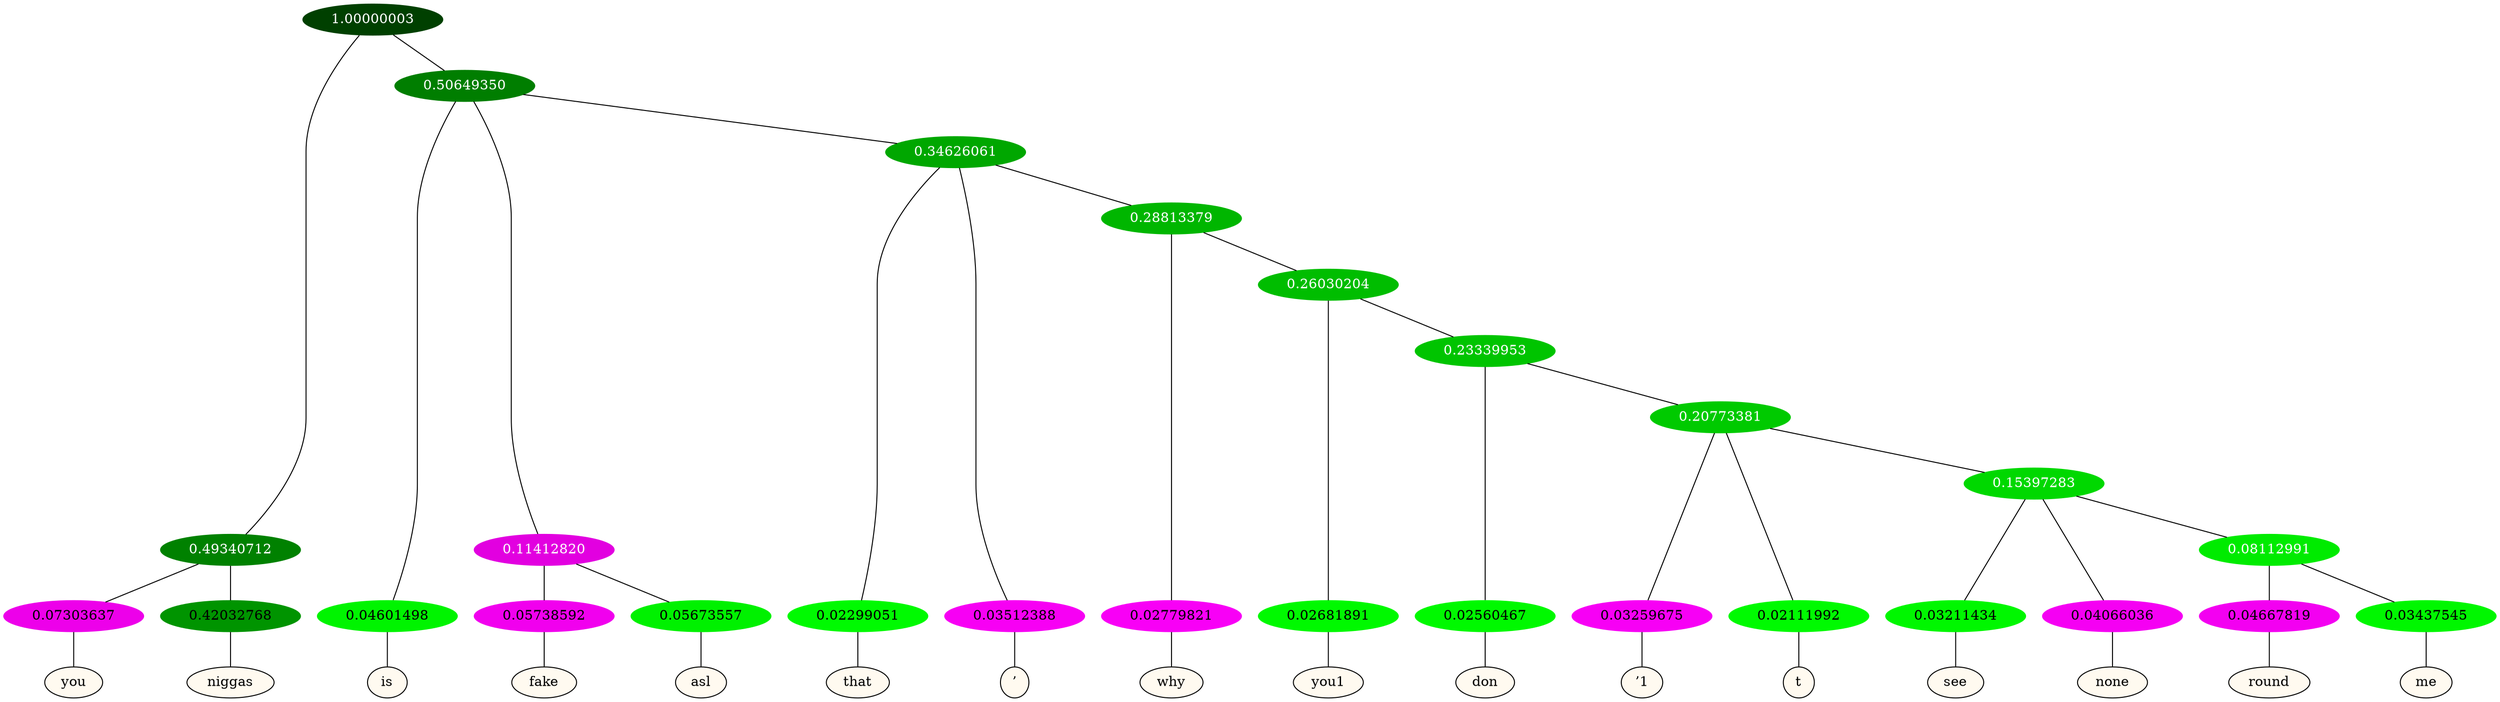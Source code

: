graph {
	node [format=png height=0.15 nodesep=0.001 ordering=out overlap=prism overlap_scaling=0.01 ranksep=0.001 ratio=0.2 style=filled width=0.15]
	{
		rank=same
		a_w_3 [label=you color=black fillcolor=floralwhite style="filled,solid"]
		a_w_4 [label=niggas color=black fillcolor=floralwhite style="filled,solid"]
		a_w_5 [label=is color=black fillcolor=floralwhite style="filled,solid"]
		a_w_8 [label=fake color=black fillcolor=floralwhite style="filled,solid"]
		a_w_9 [label=asl color=black fillcolor=floralwhite style="filled,solid"]
		a_w_10 [label=that color=black fillcolor=floralwhite style="filled,solid"]
		a_w_11 [label="’" color=black fillcolor=floralwhite style="filled,solid"]
		a_w_13 [label=why color=black fillcolor=floralwhite style="filled,solid"]
		a_w_15 [label=you1 color=black fillcolor=floralwhite style="filled,solid"]
		a_w_17 [label=don color=black fillcolor=floralwhite style="filled,solid"]
		a_w_19 [label="’1" color=black fillcolor=floralwhite style="filled,solid"]
		a_w_20 [label=t color=black fillcolor=floralwhite style="filled,solid"]
		a_w_22 [label=see color=black fillcolor=floralwhite style="filled,solid"]
		a_w_23 [label=none color=black fillcolor=floralwhite style="filled,solid"]
		a_w_25 [label=round color=black fillcolor=floralwhite style="filled,solid"]
		a_w_26 [label=me color=black fillcolor=floralwhite style="filled,solid"]
	}
	a_n_3 -- a_w_3
	a_n_4 -- a_w_4
	a_n_5 -- a_w_5
	a_n_8 -- a_w_8
	a_n_9 -- a_w_9
	a_n_10 -- a_w_10
	a_n_11 -- a_w_11
	a_n_13 -- a_w_13
	a_n_15 -- a_w_15
	a_n_17 -- a_w_17
	a_n_19 -- a_w_19
	a_n_20 -- a_w_20
	a_n_22 -- a_w_22
	a_n_23 -- a_w_23
	a_n_25 -- a_w_25
	a_n_26 -- a_w_26
	{
		rank=same
		a_n_3 [label=0.07303637 color="0.835 1.000 0.927" fontcolor=black]
		a_n_4 [label=0.42032768 color="0.334 1.000 0.580" fontcolor=black]
		a_n_5 [label=0.04601498 color="0.334 1.000 0.954" fontcolor=black]
		a_n_8 [label=0.05738592 color="0.835 1.000 0.943" fontcolor=black]
		a_n_9 [label=0.05673557 color="0.334 1.000 0.943" fontcolor=black]
		a_n_10 [label=0.02299051 color="0.334 1.000 0.977" fontcolor=black]
		a_n_11 [label=0.03512388 color="0.835 1.000 0.965" fontcolor=black]
		a_n_13 [label=0.02779821 color="0.835 1.000 0.972" fontcolor=black]
		a_n_15 [label=0.02681891 color="0.334 1.000 0.973" fontcolor=black]
		a_n_17 [label=0.02560467 color="0.334 1.000 0.974" fontcolor=black]
		a_n_19 [label=0.03259675 color="0.835 1.000 0.967" fontcolor=black]
		a_n_20 [label=0.02111992 color="0.334 1.000 0.979" fontcolor=black]
		a_n_22 [label=0.03211434 color="0.334 1.000 0.968" fontcolor=black]
		a_n_23 [label=0.04066036 color="0.835 1.000 0.959" fontcolor=black]
		a_n_25 [label=0.04667819 color="0.835 1.000 0.953" fontcolor=black]
		a_n_26 [label=0.03437545 color="0.334 1.000 0.966" fontcolor=black]
	}
	a_n_0 [label=1.00000003 color="0.334 1.000 0.250" fontcolor=grey99]
	a_n_1 [label=0.49340712 color="0.334 1.000 0.507" fontcolor=grey99]
	a_n_0 -- a_n_1
	a_n_2 [label=0.50649350 color="0.334 1.000 0.494" fontcolor=grey99]
	a_n_0 -- a_n_2
	a_n_1 -- a_n_3
	a_n_1 -- a_n_4
	a_n_2 -- a_n_5
	a_n_6 [label=0.11412820 color="0.835 1.000 0.886" fontcolor=grey99]
	a_n_2 -- a_n_6
	a_n_7 [label=0.34626061 color="0.334 1.000 0.654" fontcolor=grey99]
	a_n_2 -- a_n_7
	a_n_6 -- a_n_8
	a_n_6 -- a_n_9
	a_n_7 -- a_n_10
	a_n_7 -- a_n_11
	a_n_12 [label=0.28813379 color="0.334 1.000 0.712" fontcolor=grey99]
	a_n_7 -- a_n_12
	a_n_12 -- a_n_13
	a_n_14 [label=0.26030204 color="0.334 1.000 0.740" fontcolor=grey99]
	a_n_12 -- a_n_14
	a_n_14 -- a_n_15
	a_n_16 [label=0.23339953 color="0.334 1.000 0.767" fontcolor=grey99]
	a_n_14 -- a_n_16
	a_n_16 -- a_n_17
	a_n_18 [label=0.20773381 color="0.334 1.000 0.792" fontcolor=grey99]
	a_n_16 -- a_n_18
	a_n_18 -- a_n_19
	a_n_18 -- a_n_20
	a_n_21 [label=0.15397283 color="0.334 1.000 0.846" fontcolor=grey99]
	a_n_18 -- a_n_21
	a_n_21 -- a_n_22
	a_n_21 -- a_n_23
	a_n_24 [label=0.08112991 color="0.334 1.000 0.919" fontcolor=grey99]
	a_n_21 -- a_n_24
	a_n_24 -- a_n_25
	a_n_24 -- a_n_26
}
